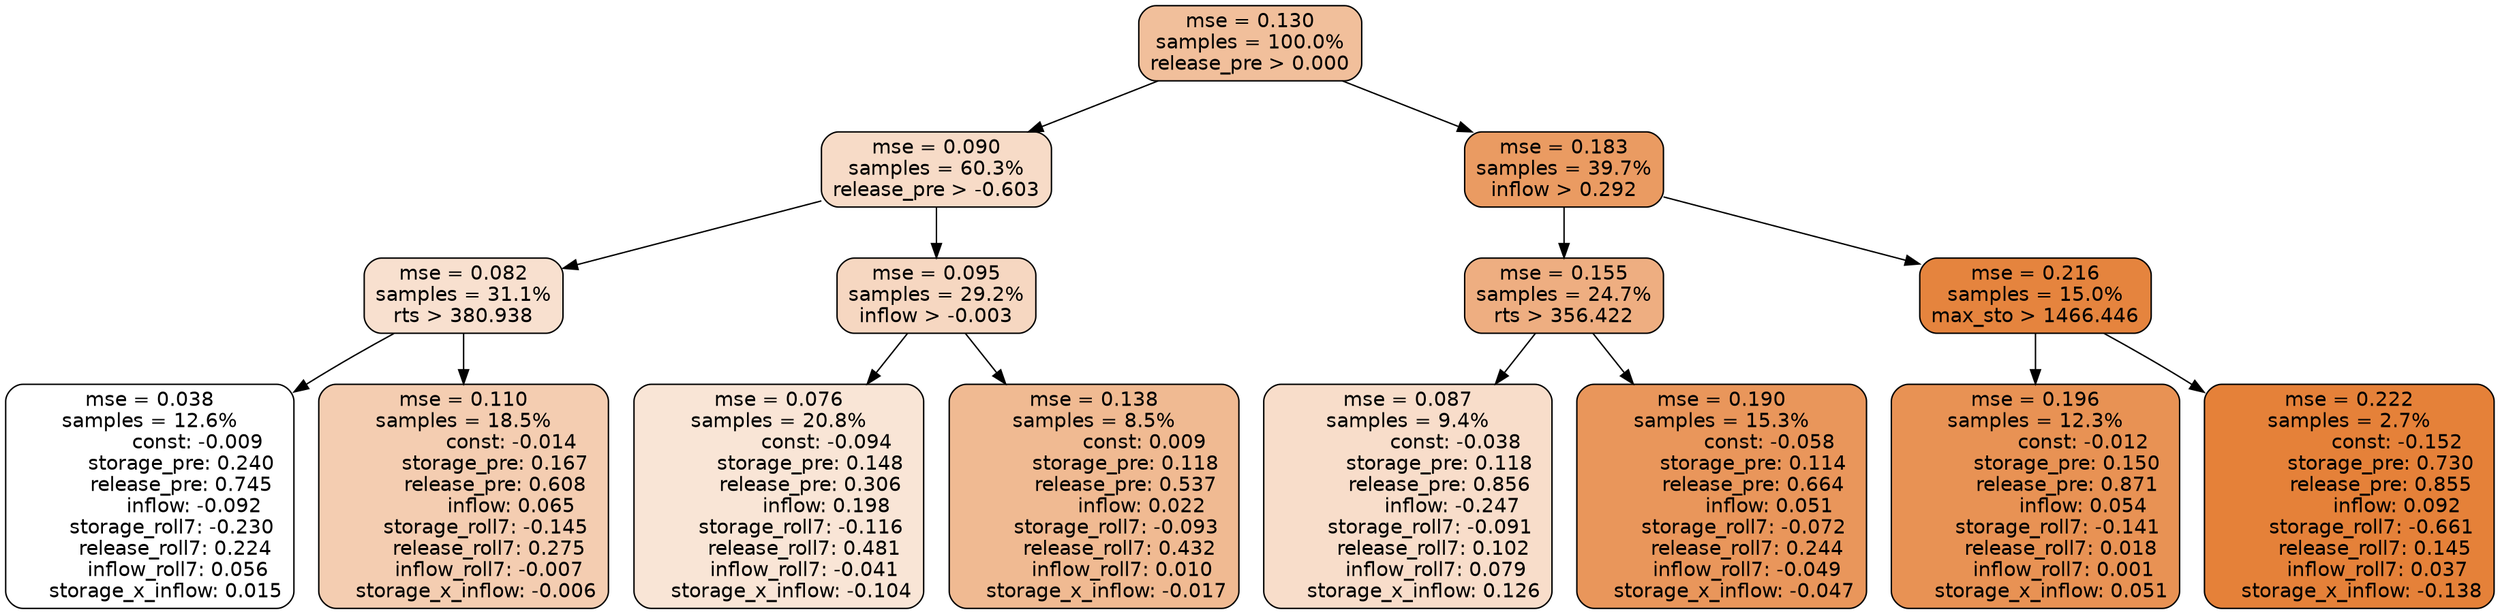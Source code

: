 digraph tree {
node [shape=rectangle, style="filled, rounded", color="black", fontname=helvetica] ;
edge [fontname=helvetica] ;
	"0" [label="mse = 0.130
samples = 100.0%
release_pre > 0.000", fillcolor="#f1bf9b"]
	"1" [label="mse = 0.090
samples = 60.3%
release_pre > -0.603", fillcolor="#f7dbc7"]
	"8" [label="mse = 0.183
samples = 39.7%
inflow > 0.292", fillcolor="#ea9b62"]
	"5" [label="mse = 0.082
samples = 31.1%
rts > 380.938", fillcolor="#f8e0cf"]
	"2" [label="mse = 0.095
samples = 29.2%
inflow > -0.003", fillcolor="#f6d7c1"]
	"9" [label="mse = 0.155
samples = 24.7%
rts > 356.422", fillcolor="#eeae81"]
	"12" [label="mse = 0.216
samples = 15.0%
max_sto > 1466.446", fillcolor="#e5843e"]
	"7" [label="mse = 0.038
samples = 12.6%
               const: -0.009
          storage_pre: 0.240
          release_pre: 0.745
              inflow: -0.092
       storage_roll7: -0.230
        release_roll7: 0.224
         inflow_roll7: 0.056
     storage_x_inflow: 0.015", fillcolor="#ffffff"]
	"6" [label="mse = 0.110
samples = 18.5%
               const: -0.014
          storage_pre: 0.167
          release_pre: 0.608
               inflow: 0.065
       storage_roll7: -0.145
        release_roll7: 0.275
        inflow_roll7: -0.007
    storage_x_inflow: -0.006", fillcolor="#f4cdb1"]
	"3" [label="mse = 0.076
samples = 20.8%
               const: -0.094
          storage_pre: 0.148
          release_pre: 0.306
               inflow: 0.198
       storage_roll7: -0.116
        release_roll7: 0.481
        inflow_roll7: -0.041
    storage_x_inflow: -0.104", fillcolor="#f9e5d6"]
	"4" [label="mse = 0.138
samples = 8.5%
                const: 0.009
          storage_pre: 0.118
          release_pre: 0.537
               inflow: 0.022
       storage_roll7: -0.093
        release_roll7: 0.432
         inflow_roll7: 0.010
    storage_x_inflow: -0.017", fillcolor="#f0ba92"]
	"11" [label="mse = 0.087
samples = 9.4%
               const: -0.038
          storage_pre: 0.118
          release_pre: 0.856
              inflow: -0.247
       storage_roll7: -0.091
        release_roll7: 0.102
         inflow_roll7: 0.079
     storage_x_inflow: 0.126", fillcolor="#f8ddca"]
	"10" [label="mse = 0.190
samples = 15.3%
               const: -0.058
          storage_pre: 0.114
          release_pre: 0.664
               inflow: 0.051
       storage_roll7: -0.072
        release_roll7: 0.244
        inflow_roll7: -0.049
    storage_x_inflow: -0.047", fillcolor="#e9965b"]
	"13" [label="mse = 0.196
samples = 12.3%
               const: -0.012
          storage_pre: 0.150
          release_pre: 0.871
               inflow: 0.054
       storage_roll7: -0.141
        release_roll7: 0.018
         inflow_roll7: 0.001
     storage_x_inflow: 0.051", fillcolor="#e89254"]
	"14" [label="mse = 0.222
samples = 2.7%
               const: -0.152
          storage_pre: 0.730
          release_pre: 0.855
               inflow: 0.092
       storage_roll7: -0.661
        release_roll7: 0.145
         inflow_roll7: 0.037
    storage_x_inflow: -0.138", fillcolor="#e58139"]

	"0" -> "1"
	"0" -> "8"
	"1" -> "2"
	"1" -> "5"
	"8" -> "9"
	"8" -> "12"
	"5" -> "6"
	"5" -> "7"
	"2" -> "3"
	"2" -> "4"
	"9" -> "10"
	"9" -> "11"
	"12" -> "13"
	"12" -> "14"
}